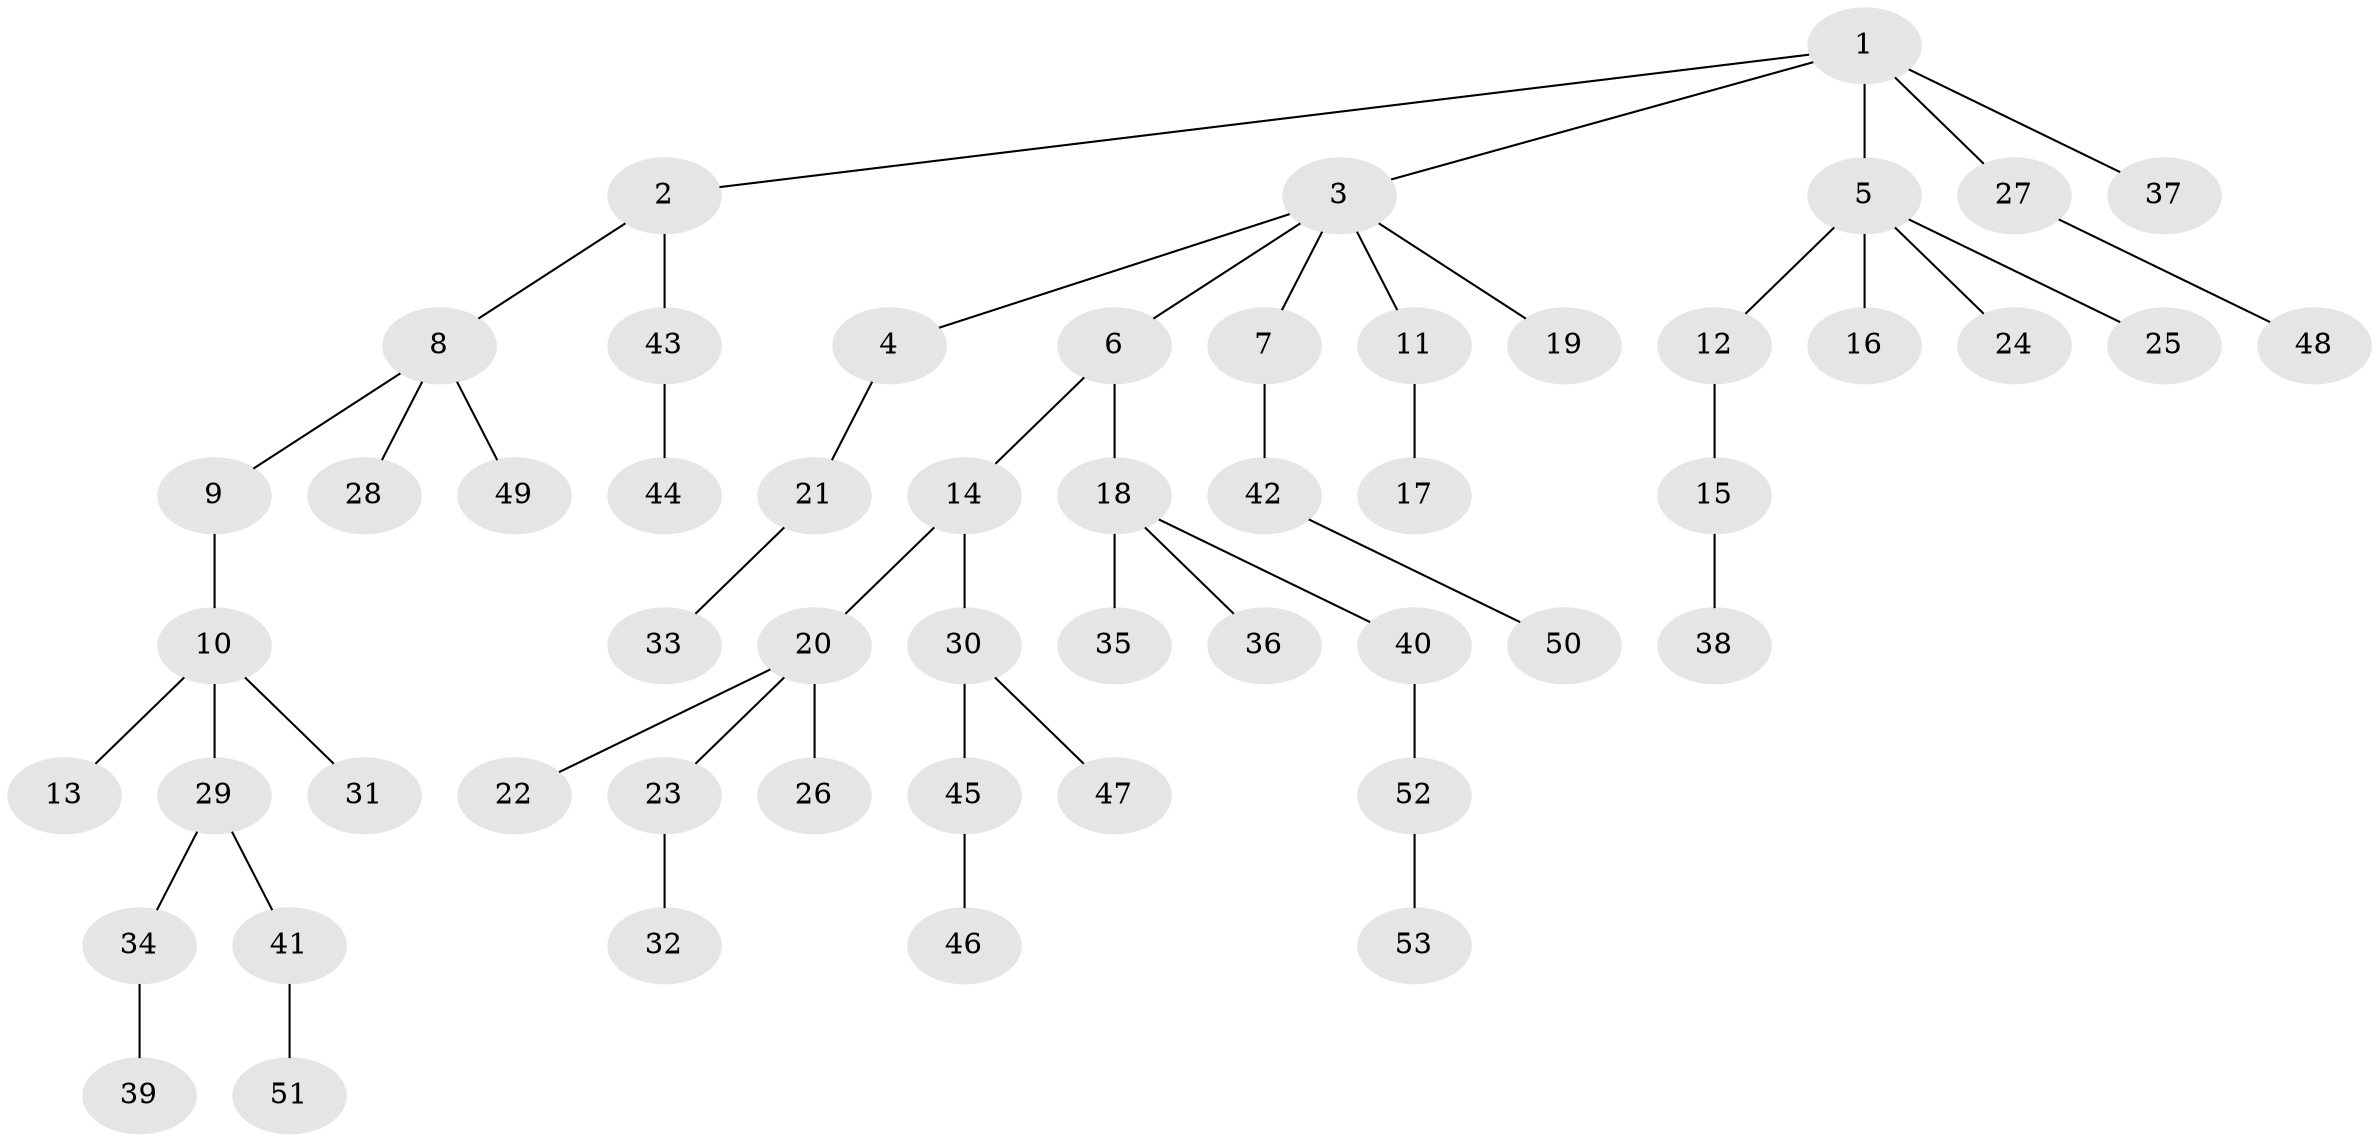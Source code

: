 // coarse degree distribution, {4: 0.05555555555555555, 5: 0.08333333333333333, 6: 0.027777777777777776, 2: 0.19444444444444445, 1: 0.5833333333333334, 3: 0.05555555555555555}
// Generated by graph-tools (version 1.1) at 2025/42/03/06/25 10:42:03]
// undirected, 53 vertices, 52 edges
graph export_dot {
graph [start="1"]
  node [color=gray90,style=filled];
  1;
  2;
  3;
  4;
  5;
  6;
  7;
  8;
  9;
  10;
  11;
  12;
  13;
  14;
  15;
  16;
  17;
  18;
  19;
  20;
  21;
  22;
  23;
  24;
  25;
  26;
  27;
  28;
  29;
  30;
  31;
  32;
  33;
  34;
  35;
  36;
  37;
  38;
  39;
  40;
  41;
  42;
  43;
  44;
  45;
  46;
  47;
  48;
  49;
  50;
  51;
  52;
  53;
  1 -- 2;
  1 -- 3;
  1 -- 5;
  1 -- 27;
  1 -- 37;
  2 -- 8;
  2 -- 43;
  3 -- 4;
  3 -- 6;
  3 -- 7;
  3 -- 11;
  3 -- 19;
  4 -- 21;
  5 -- 12;
  5 -- 16;
  5 -- 24;
  5 -- 25;
  6 -- 14;
  6 -- 18;
  7 -- 42;
  8 -- 9;
  8 -- 28;
  8 -- 49;
  9 -- 10;
  10 -- 13;
  10 -- 29;
  10 -- 31;
  11 -- 17;
  12 -- 15;
  14 -- 20;
  14 -- 30;
  15 -- 38;
  18 -- 35;
  18 -- 36;
  18 -- 40;
  20 -- 22;
  20 -- 23;
  20 -- 26;
  21 -- 33;
  23 -- 32;
  27 -- 48;
  29 -- 34;
  29 -- 41;
  30 -- 45;
  30 -- 47;
  34 -- 39;
  40 -- 52;
  41 -- 51;
  42 -- 50;
  43 -- 44;
  45 -- 46;
  52 -- 53;
}
